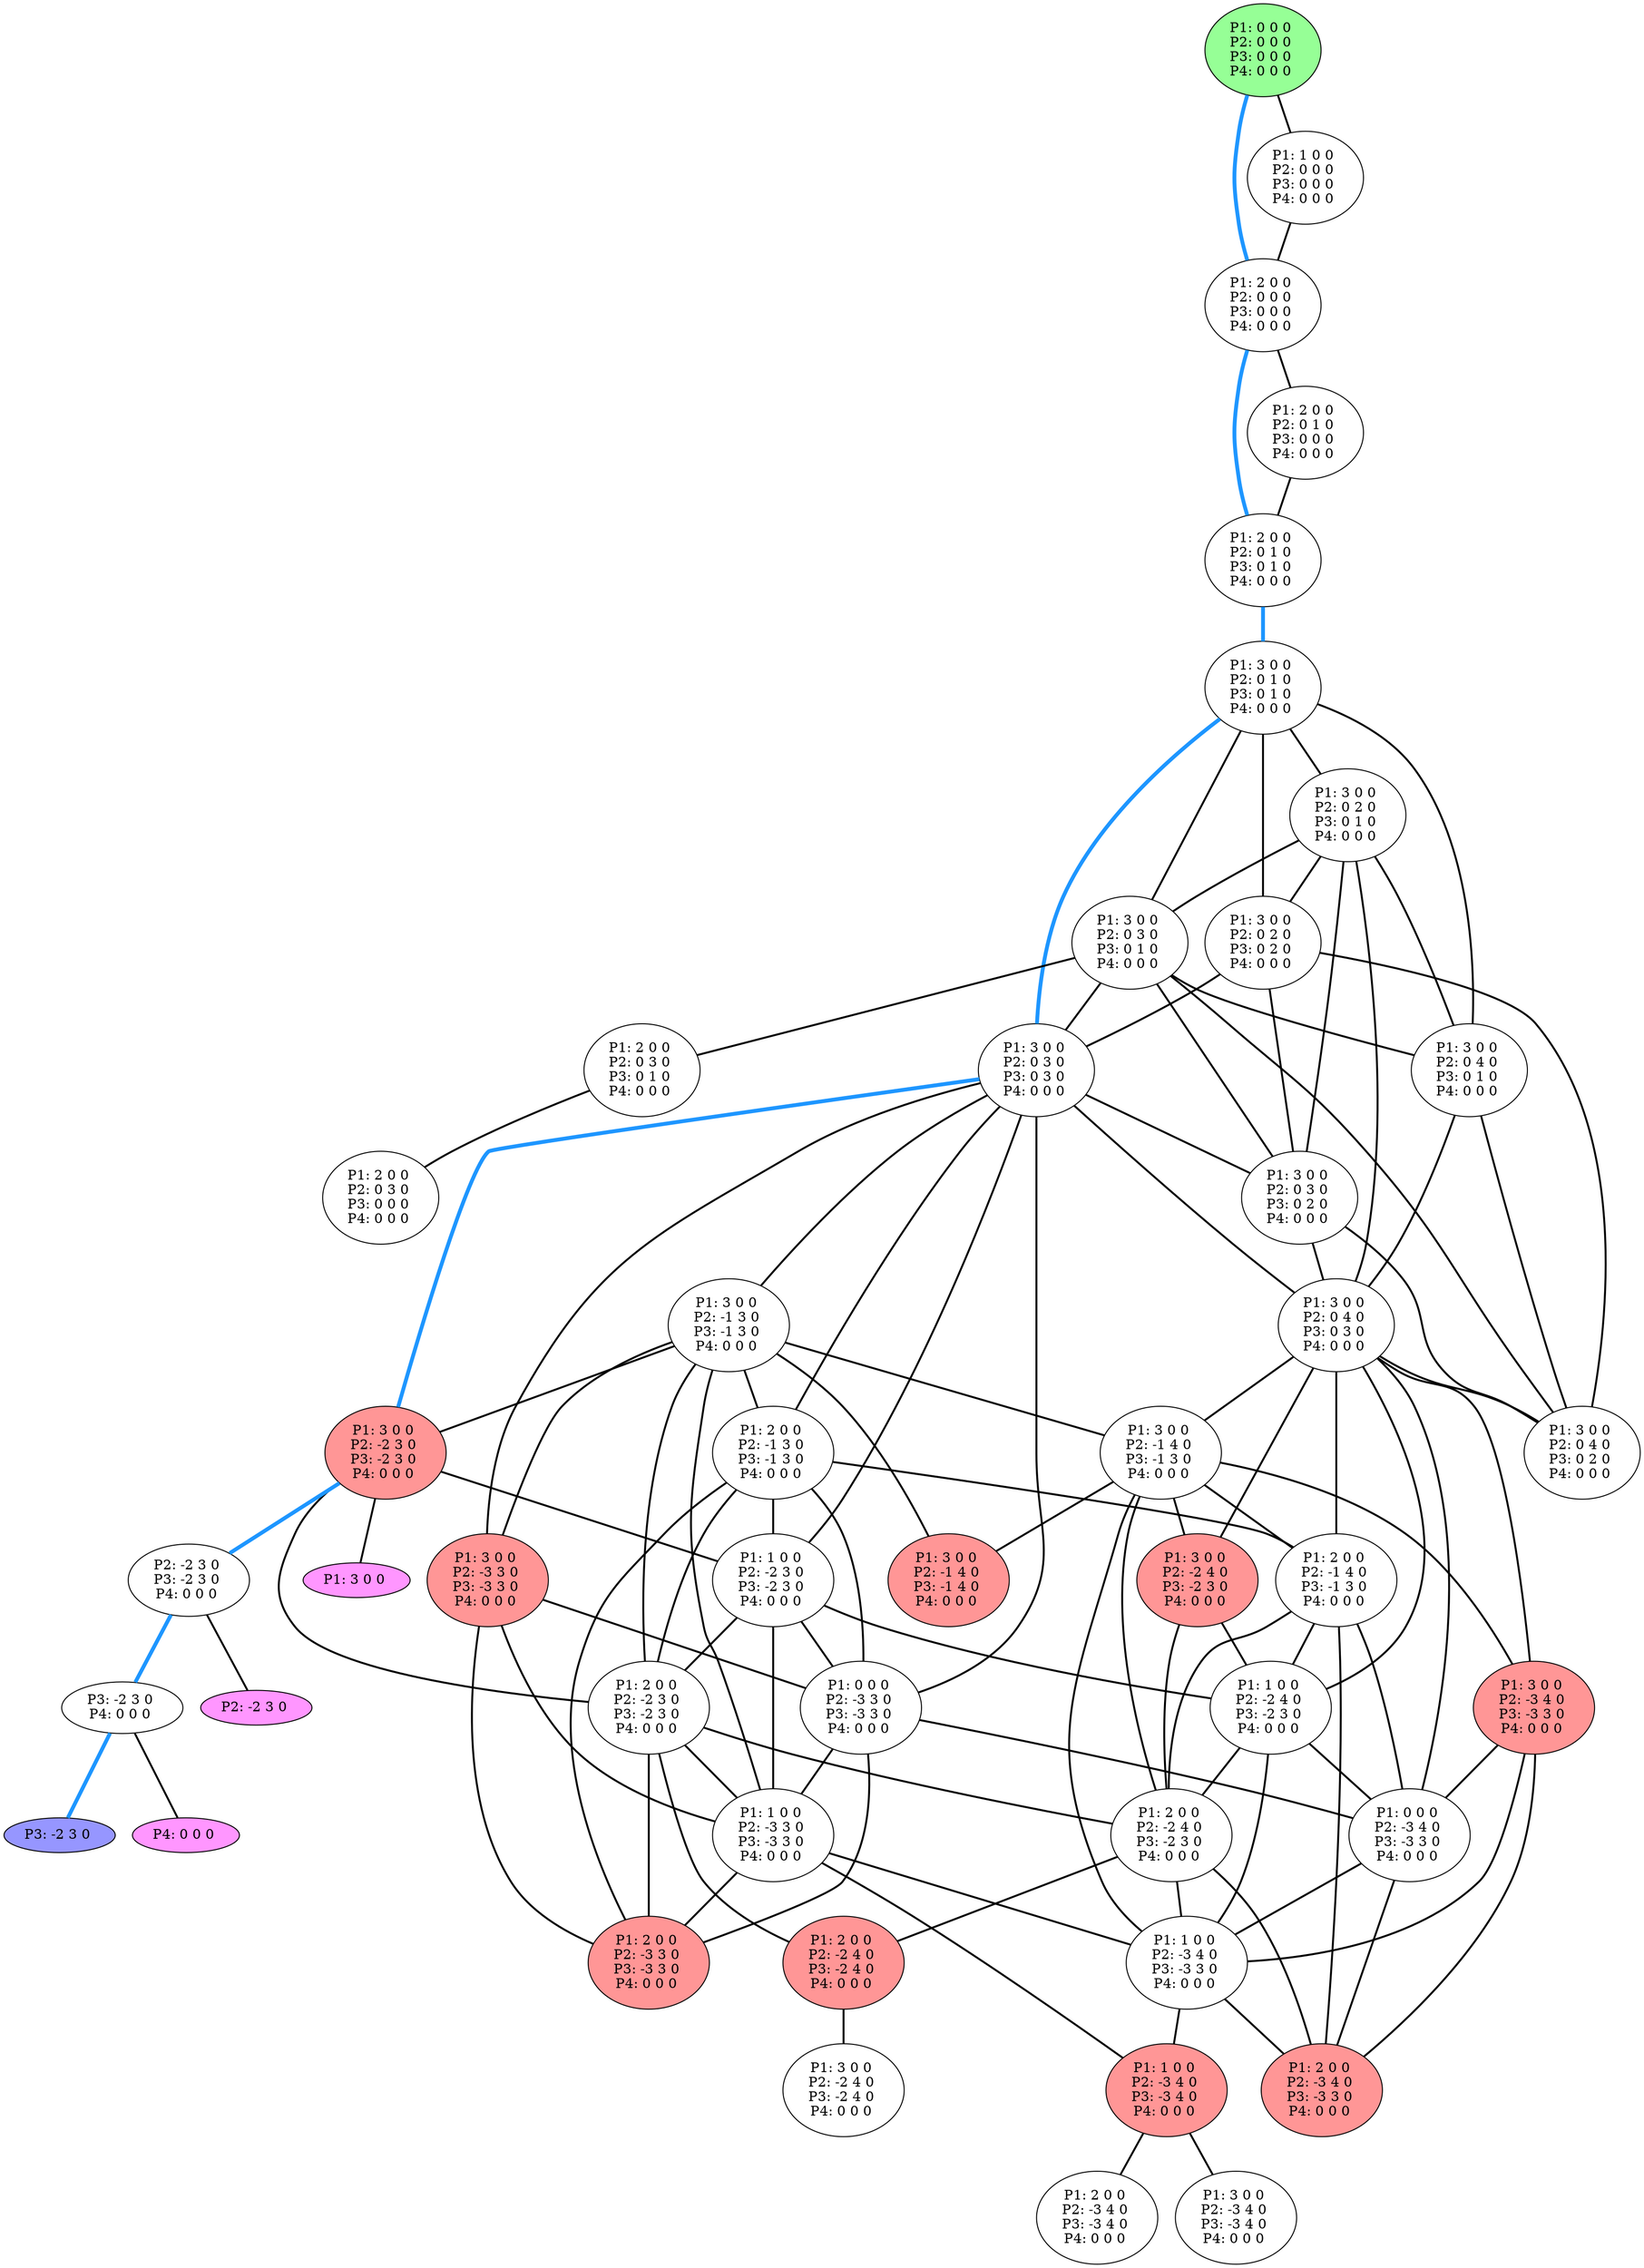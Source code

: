 graph G {
color = "black"
0 [label = "P1: 0 0 0 
P2: 0 0 0 
P3: 0 0 0 
P4: 0 0 0 
",  style="filled", fillcolor = "#96FF96"];
1 [label = "P1: 1 0 0 
P2: 0 0 0 
P3: 0 0 0 
P4: 0 0 0 
"];
2 [label = "P1: 2 0 0 
P2: 0 0 0 
P3: 0 0 0 
P4: 0 0 0 
"];
3 [label = "P1: 2 0 0 
P2: 0 1 0 
P3: 0 0 0 
P4: 0 0 0 
"];
4 [label = "P1: 2 0 0 
P2: 0 1 0 
P3: 0 1 0 
P4: 0 0 0 
"];
5 [label = "P1: 3 0 0 
P2: 0 1 0 
P3: 0 1 0 
P4: 0 0 0 
"];
6 [label = "P1: 3 0 0 
P2: 0 2 0 
P3: 0 1 0 
P4: 0 0 0 
"];
7 [label = "P1: 3 0 0 
P2: 0 3 0 
P3: 0 1 0 
P4: 0 0 0 
"];
8 [label = "P1: 3 0 0 
P2: 0 4 0 
P3: 0 1 0 
P4: 0 0 0 
"];
9 [label = "P1: 3 0 0 
P2: 0 2 0 
P3: 0 2 0 
P4: 0 0 0 
"];
10 [label = "P1: 3 0 0 
P2: 0 3 0 
P3: 0 3 0 
P4: 0 0 0 
"];
11 [label = "P1: 3 0 0 
P2: 0 3 0 
P3: 0 2 0 
P4: 0 0 0 
"];
12 [label = "P1: 3 0 0 
P2: 0 4 0 
P3: 0 3 0 
P4: 0 0 0 
"];
13 [label = "P1: 2 0 0 
P2: 0 3 0 
P3: 0 1 0 
P4: 0 0 0 
"];
14 [label = "P1: 3 0 0 
P2: 0 4 0 
P3: 0 2 0 
P4: 0 0 0 
"];
15 [label = "P1: 3 0 0 
P2: -1 3 0 
P3: -1 3 0 
P4: 0 0 0 
"];
16 [label = "P1: 3 0 0 
P2: -2 3 0 
P3: -2 3 0 
P4: 0 0 0 
",  style="filled", fillcolor = "#FF9696"];
17 [label = "P1: 3 0 0 
P2: -3 3 0 
P3: -3 3 0 
P4: 0 0 0 
",  style="filled", fillcolor = "#FF9696"];
18 [label = "P1: 2 0 0 
P2: -1 3 0 
P3: -1 3 0 
P4: 0 0 0 
"];
19 [label = "P1: 1 0 0 
P2: -2 3 0 
P3: -2 3 0 
P4: 0 0 0 
"];
20 [label = "P1: 0 0 0 
P2: -3 3 0 
P3: -3 3 0 
P4: 0 0 0 
"];
21 [label = "P1: 3 0 0 
P2: -1 4 0 
P3: -1 3 0 
P4: 0 0 0 
"];
22 [label = "P1: 3 0 0 
P2: -2 4 0 
P3: -2 3 0 
P4: 0 0 0 
",  style="filled", fillcolor = "#FF9696"];
23 [label = "P1: 3 0 0 
P2: -3 4 0 
P3: -3 3 0 
P4: 0 0 0 
",  style="filled", fillcolor = "#FF9696"];
24 [label = "P1: 2 0 0 
P2: -1 4 0 
P3: -1 3 0 
P4: 0 0 0 
"];
25 [label = "P1: 1 0 0 
P2: -2 4 0 
P3: -2 3 0 
P4: 0 0 0 
"];
26 [label = "P1: 0 0 0 
P2: -3 4 0 
P3: -3 3 0 
P4: 0 0 0 
"];
27 [label = "P1: 2 0 0 
P2: 0 3 0 
P3: 0 0 0 
P4: 0 0 0 
"];
28 [label = "P1: 3 0 0 
P2: -1 4 0 
P3: -1 4 0 
P4: 0 0 0 
",  style="filled", fillcolor = "#FF9696"];
29 [label = "P1: 2 0 0 
P2: -2 3 0 
P3: -2 3 0 
P4: 0 0 0 
"];
30 [label = "P1: 1 0 0 
P2: -3 3 0 
P3: -3 3 0 
P4: 0 0 0 
"];
31 [label = "P1: 2 0 0 
P2: -3 3 0 
P3: -3 3 0 
P4: 0 0 0 
",  style="filled", fillcolor = "#FF9696"];
32 [label = "P1: 2 0 0 
P2: -2 4 0 
P3: -2 3 0 
P4: 0 0 0 
"];
33 [label = "P1: 1 0 0 
P2: -3 4 0 
P3: -3 3 0 
P4: 0 0 0 
"];
34 [label = "P1: 2 0 0 
P2: -3 4 0 
P3: -3 3 0 
P4: 0 0 0 
",  style="filled", fillcolor = "#FF9696"];
35 [label = "P1: 2 0 0 
P2: -2 4 0 
P3: -2 4 0 
P4: 0 0 0 
",  style="filled", fillcolor = "#FF9696"];
36 [label = "P1: 1 0 0 
P2: -3 4 0 
P3: -3 4 0 
P4: 0 0 0 
",  style="filled", fillcolor = "#FF9696"];
37 [label = "P1: 3 0 0 
P2: -2 4 0 
P3: -2 4 0 
P4: 0 0 0 
"];
38 [label = "P1: 2 0 0 
P2: -3 4 0 
P3: -3 4 0 
P4: 0 0 0 
"];
39 [label = "P1: 3 0 0 
P2: -3 4 0 
P3: -3 4 0 
P4: 0 0 0 
"];
40 [label = "P1: 3 0 0 
",  style="filled", fillcolor = "#FF96FF"];
41 [label = "P2: -2 3 0 
P3: -2 3 0 
P4: 0 0 0 
"];
42 [label = "P2: -2 3 0 
",  style="filled", fillcolor = "#FF96FF"];
43 [label = "P3: -2 3 0 
P4: 0 0 0 
"];
44 [label = "P3: -2 3 0 
", style="filled", fillcolor = "#9696FF"];
45 [label = "P4: 0 0 0 
",  style="filled", fillcolor = "#FF96FF"];
edge [style=bold];
0 -- 1 [color=black];
0 -- 2 [color="#1E96FF", penwidth=4.0];

1 -- 2 [color=black];

2 -- 3 [color=black];
2 -- 4 [color="#1E96FF", penwidth=4.0];

3 -- 4 [color=black];

4 -- 5 [color="#1E96FF", penwidth=4.0];

5 -- 6 [color=black];
5 -- 7 [color=black];
5 -- 8 [color=black];
5 -- 9 [color=black];
5 -- 10 [color="#1E96FF", penwidth=4.0];

6 -- 7 [color=black];
6 -- 8 [color=black];
6 -- 9 [color=black];
6 -- 11 [color=black];
6 -- 12 [color=black];

7 -- 13 [color=black];
7 -- 8 [color=black];
7 -- 11 [color=black];
7 -- 10 [color=black];
7 -- 14 [color=black];

8 -- 14 [color=black];
8 -- 12 [color=black];

9 -- 11 [color=black];
9 -- 14 [color=black];
9 -- 10 [color=black];

10 -- 12 [color=black];
10 -- 11 [color=black];
10 -- 15 [color=black];
10 -- 16 [color="#1E96FF", penwidth=4.0];
10 -- 17 [color=black];
10 -- 18 [color=black];
10 -- 19 [color=black];
10 -- 20 [color=black];

11 -- 14 [color=black];
11 -- 12 [color=black];

12 -- 14 [color=black];
12 -- 21 [color=black];
12 -- 22 [color=black];
12 -- 23 [color=black];
12 -- 24 [color=black];
12 -- 25 [color=black];
12 -- 26 [color=black];

13 -- 27 [color=black];


15 -- 18 [color=black];
15 -- 21 [color=black];
15 -- 16 [color=black];
15 -- 17 [color=black];
15 -- 28 [color=black];
15 -- 29 [color=black];
15 -- 30 [color=black];

16 -- 19 [color=black];
16 -- 29 [color=black];
16 -- 41 [color="#1E96FF", penwidth=4.0];
16 -- 40 [color=black];

17 -- 20 [color=black];
17 -- 30 [color=black];
17 -- 31 [color=black];

18 -- 24 [color=black];
18 -- 29 [color=black];
18 -- 31 [color=black];
18 -- 19 [color=black];
18 -- 20 [color=black];

19 -- 29 [color=black];
19 -- 25 [color=black];
19 -- 30 [color=black];
19 -- 20 [color=black];

20 -- 30 [color=black];
20 -- 31 [color=black];
20 -- 26 [color=black];

21 -- 24 [color=black];
21 -- 28 [color=black];
21 -- 22 [color=black];
21 -- 23 [color=black];
21 -- 32 [color=black];
21 -- 33 [color=black];

22 -- 25 [color=black];
22 -- 32 [color=black];

23 -- 26 [color=black];
23 -- 33 [color=black];
23 -- 34 [color=black];

24 -- 32 [color=black];
24 -- 34 [color=black];
24 -- 25 [color=black];
24 -- 26 [color=black];

25 -- 32 [color=black];
25 -- 33 [color=black];
25 -- 26 [color=black];

26 -- 33 [color=black];
26 -- 34 [color=black];



29 -- 32 [color=black];
29 -- 31 [color=black];
29 -- 35 [color=black];
29 -- 30 [color=black];

30 -- 31 [color=black];
30 -- 33 [color=black];
30 -- 36 [color=black];


32 -- 35 [color=black];
32 -- 34 [color=black];
32 -- 33 [color=black];

33 -- 34 [color=black];
33 -- 36 [color=black];


35 -- 37 [color=black];

36 -- 38 [color=black];
36 -- 39 [color=black];




41 -- 43 [color="#1E96FF", penwidth=4.0];
41 -- 42 [color=black];

43 -- 45 [color=black];
43 -- 44 [color="#1E96FF", penwidth=4.0];

}
